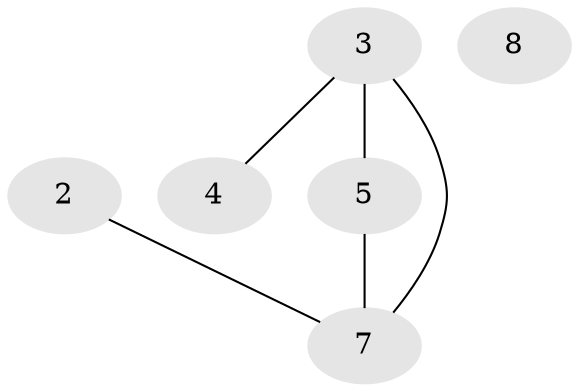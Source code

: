 // Generated by graph-tools (version 1.1) at 2025/46/02/15/25 05:46:28]
// undirected, 6 vertices, 5 edges
graph export_dot {
graph [start="1"]
  node [color=gray90,style=filled];
  2 [super="+1+9"];
  3 [super="+1+6+12"];
  4 [super="+11+14+16+17+19"];
  5 [super="+16"];
  7;
  8 [super="+6+10+13+18"];
  2 -- 7;
  3 -- 4;
  3 -- 5;
  3 -- 7;
  5 -- 7;
}
